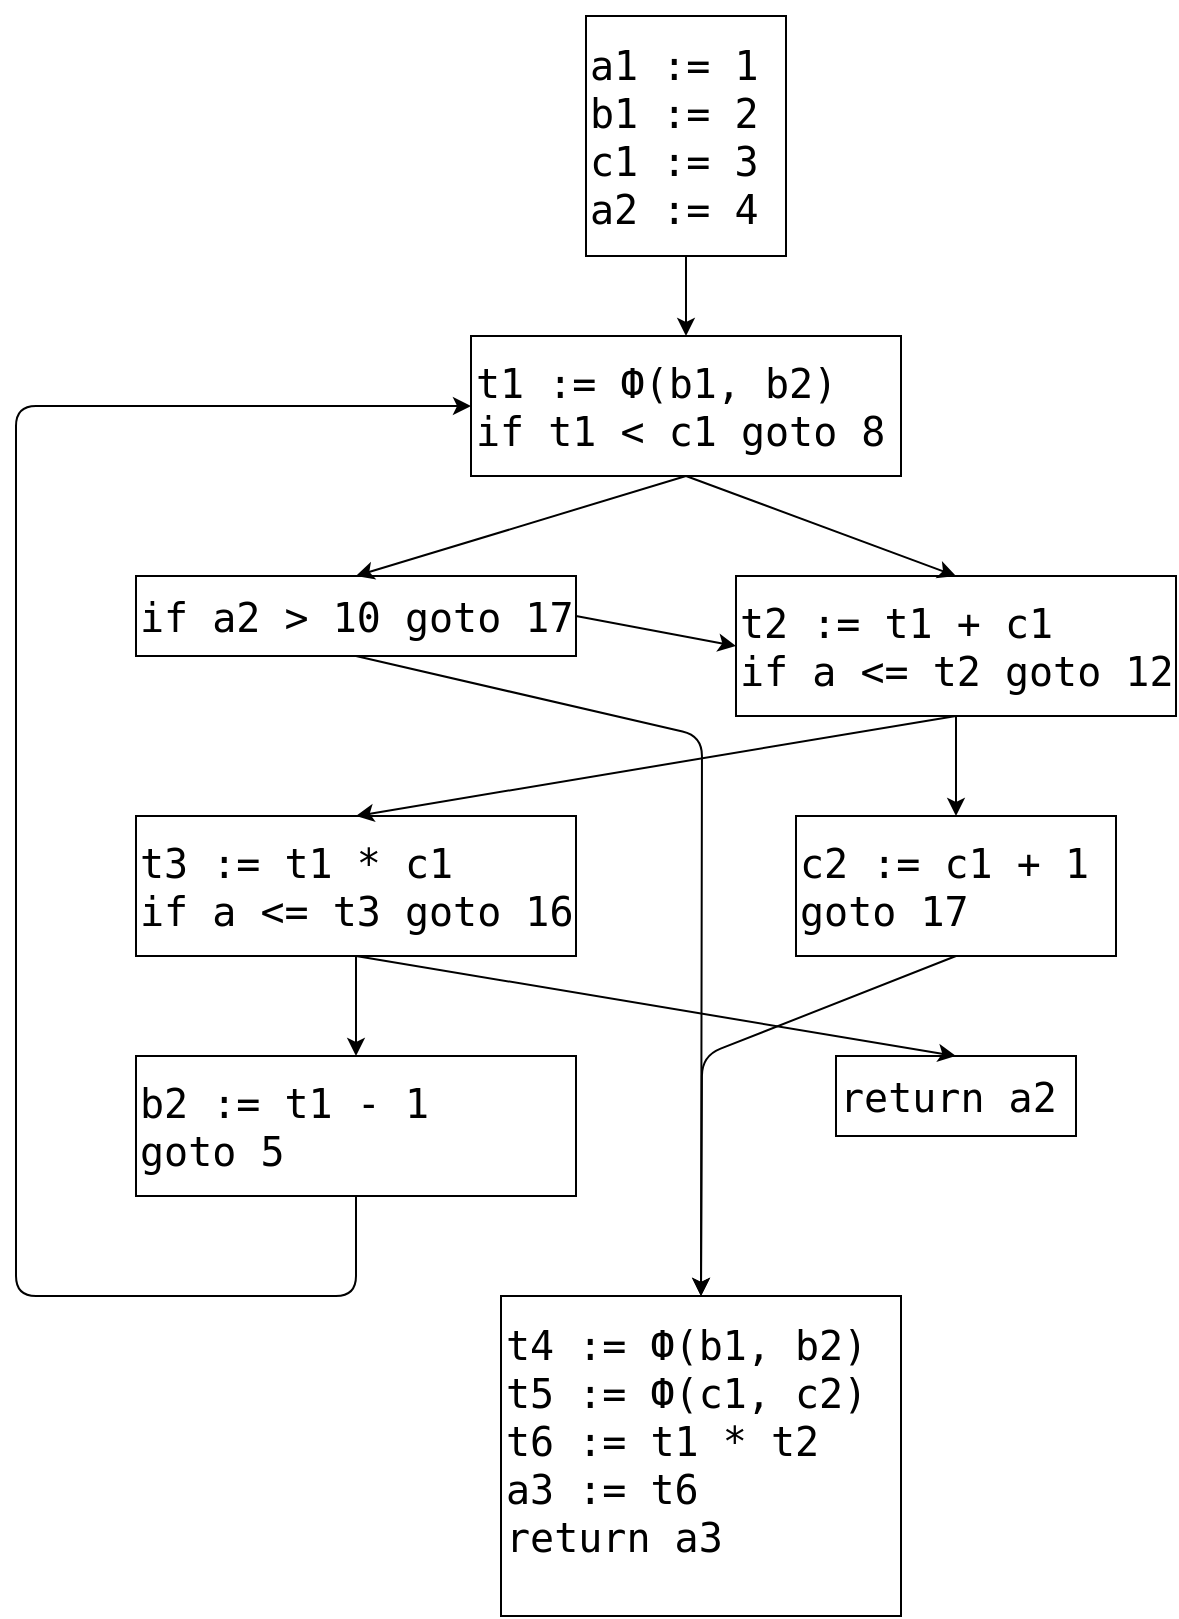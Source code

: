 <mxfile>
    <diagram id="FODs02XcvYlOAKHr3-xH" name="Graf">
        <mxGraphModel dx="1152" dy="987" grid="1" gridSize="10" guides="1" tooltips="1" connect="1" arrows="1" fold="1" page="1" pageScale="1" pageWidth="850" pageHeight="1100" math="0" shadow="0">
            <root>
                <mxCell id="0"/>
                <mxCell id="1" parent="0"/>
                <mxCell id="4" style="edgeStyle=none;html=1;entryX=0.5;entryY=0;entryDx=0;entryDy=0;fontSize=20;" edge="1" parent="1" source="2" target="3">
                    <mxGeometry relative="1" as="geometry"/>
                </mxCell>
                <mxCell id="2" value="&lt;pre style=&quot;font-size: 20px&quot;&gt;&lt;font style=&quot;font-size: 20px&quot;&gt;a1 := 1&lt;br&gt;&lt;/font&gt;&lt;font style=&quot;font-size: 20px&quot;&gt;b1 := 2&lt;br&gt;&lt;/font&gt;&lt;font style=&quot;font-size: 20px&quot;&gt;c1 := 3&lt;br&gt;&lt;/font&gt;&lt;font style=&quot;font-size: 20px&quot;&gt;a2 := 4&lt;/font&gt;&lt;/pre&gt;" style="rounded=0;whiteSpace=wrap;html=1;align=left;" parent="1" vertex="1">
                    <mxGeometry x="325" y="80" width="100" height="120" as="geometry"/>
                </mxCell>
                <mxCell id="3" value="&lt;pre&gt;&lt;span style=&quot;font-size: 20px&quot;&gt;t1 := Ф(b1, b2)&lt;br/&gt;if t1 &amp;lt; c1 goto 8&lt;/span&gt;&lt;/pre&gt;" style="rounded=0;whiteSpace=wrap;html=1;align=left;" vertex="1" parent="1">
                    <mxGeometry x="267.5" y="240" width="215" height="70" as="geometry"/>
                </mxCell>
                <mxCell id="21" style="edgeStyle=none;html=1;entryX=0.5;entryY=0;entryDx=0;entryDy=0;fontSize=20;" edge="1" parent="1" source="5" target="8">
                    <mxGeometry relative="1" as="geometry"/>
                </mxCell>
                <mxCell id="5" value="&lt;pre&gt;&lt;span style=&quot;font-size: 20px&quot;&gt;t2 := t1 + c1&lt;br/&gt;if a &amp;lt;= t2 goto 12&lt;/span&gt;&lt;br&gt;&lt;/pre&gt;" style="rounded=0;whiteSpace=wrap;html=1;align=left;" vertex="1" parent="1">
                    <mxGeometry x="400" y="360" width="220" height="70" as="geometry"/>
                </mxCell>
                <mxCell id="7" value="&lt;pre&gt;&lt;span style=&quot;font-size: 20px&quot;&gt;if a2 &amp;gt; 10 goto 17&lt;/span&gt;&lt;br&gt;&lt;/pre&gt;" style="rounded=0;whiteSpace=wrap;html=1;align=left;" vertex="1" parent="1">
                    <mxGeometry x="100" y="360" width="220" height="40" as="geometry"/>
                </mxCell>
                <mxCell id="8" value="&lt;pre&gt;&lt;span style=&quot;font-size: 20px&quot;&gt;c2 := c1 + 1&lt;br/&gt;goto 17&lt;/span&gt;&lt;/pre&gt;" style="rounded=0;whiteSpace=wrap;html=1;align=left;" vertex="1" parent="1">
                    <mxGeometry x="430" y="480" width="160" height="70" as="geometry"/>
                </mxCell>
                <mxCell id="22" style="edgeStyle=none;html=1;entryX=0.5;entryY=0;entryDx=0;entryDy=0;fontSize=20;" edge="1" parent="1" source="9" target="10">
                    <mxGeometry relative="1" as="geometry"/>
                </mxCell>
                <mxCell id="9" value="&lt;pre&gt;&lt;span style=&quot;font-size: 20px&quot;&gt;t3 := t1 * c1&lt;br/&gt;if a &amp;lt;= t3 goto 16&lt;/span&gt;&lt;/pre&gt;" style="rounded=0;whiteSpace=wrap;html=1;align=left;" vertex="1" parent="1">
                    <mxGeometry x="100" y="480" width="220" height="70" as="geometry"/>
                </mxCell>
                <mxCell id="10" value="&lt;pre&gt;&lt;span style=&quot;font-size: 20px&quot;&gt;b2 := t1 - 1&lt;br/&gt;goto 5&lt;/span&gt;&lt;/pre&gt;" style="rounded=0;whiteSpace=wrap;html=1;align=left;" vertex="1" parent="1">
                    <mxGeometry x="100" y="600" width="220" height="70" as="geometry"/>
                </mxCell>
                <mxCell id="11" value="&lt;pre&gt;&lt;span style=&quot;font-size: 20px&quot;&gt;return a2&lt;/span&gt;&lt;br&gt;&lt;/pre&gt;" style="rounded=0;whiteSpace=wrap;html=1;align=left;" vertex="1" parent="1">
                    <mxGeometry x="450" y="600" width="120" height="40" as="geometry"/>
                </mxCell>
                <mxCell id="12" value="&lt;pre&gt;&lt;span style=&quot;font-size: 20px&quot;&gt;t4 := Ф(b1, b2)&lt;br/&gt;t5 := Ф(c1, c2)&lt;br/&gt;t6 := t1 * t2&lt;br/&gt;a3 := t6&lt;br/&gt;return a3&lt;br/&gt;&lt;/span&gt;&lt;/pre&gt;&lt;div&gt;&lt;br&gt;&lt;/div&gt;" style="rounded=0;whiteSpace=wrap;html=1;align=left;" vertex="1" parent="1">
                    <mxGeometry x="282.5" y="720" width="200" height="160" as="geometry"/>
                </mxCell>
                <mxCell id="13" value="" style="endArrow=classic;html=1;fontSize=20;exitX=0.5;exitY=1;exitDx=0;exitDy=0;entryX=0.5;entryY=0;entryDx=0;entryDy=0;" edge="1" parent="1" source="3" target="5">
                    <mxGeometry width="50" height="50" relative="1" as="geometry">
                        <mxPoint x="90" y="260" as="sourcePoint"/>
                        <mxPoint x="610" y="250" as="targetPoint"/>
                    </mxGeometry>
                </mxCell>
                <mxCell id="17" value="" style="endArrow=classic;html=1;fontSize=20;exitX=0.5;exitY=1;exitDx=0;exitDy=0;entryX=0.5;entryY=0;entryDx=0;entryDy=0;" edge="1" parent="1" source="3" target="7">
                    <mxGeometry width="50" height="50" relative="1" as="geometry">
                        <mxPoint x="100" y="290" as="sourcePoint"/>
                        <mxPoint x="150" y="240" as="targetPoint"/>
                    </mxGeometry>
                </mxCell>
                <mxCell id="18" value="" style="endArrow=classic;html=1;fontSize=20;exitX=0.5;exitY=1;exitDx=0;exitDy=0;entryX=0.5;entryY=0;entryDx=0;entryDy=0;" edge="1" parent="1" source="7" target="12">
                    <mxGeometry width="50" height="50" relative="1" as="geometry">
                        <mxPoint x="-30" y="470" as="sourcePoint"/>
                        <mxPoint x="20" y="420" as="targetPoint"/>
                        <Array as="points">
                            <mxPoint x="383" y="440"/>
                        </Array>
                    </mxGeometry>
                </mxCell>
                <mxCell id="20" value="" style="endArrow=classic;html=1;fontSize=20;exitX=0.5;exitY=1;exitDx=0;exitDy=0;entryX=0.5;entryY=0;entryDx=0;entryDy=0;" edge="1" parent="1" source="5" target="9">
                    <mxGeometry width="50" height="50" relative="1" as="geometry">
                        <mxPoint x="40" y="470" as="sourcePoint"/>
                        <mxPoint x="90" y="420" as="targetPoint"/>
                    </mxGeometry>
                </mxCell>
                <mxCell id="23" value="" style="endArrow=classic;html=1;fontSize=20;exitX=0.5;exitY=1;exitDx=0;exitDy=0;entryX=0.5;entryY=0;entryDx=0;entryDy=0;" edge="1" parent="1" source="9" target="11">
                    <mxGeometry width="50" height="50" relative="1" as="geometry">
                        <mxPoint x="-20" y="620" as="sourcePoint"/>
                        <mxPoint x="30" y="570" as="targetPoint"/>
                    </mxGeometry>
                </mxCell>
                <mxCell id="24" value="" style="endArrow=classic;html=1;fontSize=20;exitX=0.5;exitY=1;exitDx=0;exitDy=0;entryX=0;entryY=0.5;entryDx=0;entryDy=0;" edge="1" parent="1" source="10" target="3">
                    <mxGeometry width="50" height="50" relative="1" as="geometry">
                        <mxPoint x="110" y="810" as="sourcePoint"/>
                        <mxPoint x="160" y="760" as="targetPoint"/>
                        <Array as="points">
                            <mxPoint x="210" y="720"/>
                            <mxPoint x="40" y="720"/>
                            <mxPoint x="40" y="275"/>
                        </Array>
                    </mxGeometry>
                </mxCell>
                <mxCell id="25" value="" style="endArrow=classic;html=1;fontSize=20;exitX=0.5;exitY=1;exitDx=0;exitDy=0;entryX=0.5;entryY=0;entryDx=0;entryDy=0;" edge="1" parent="1" source="8" target="12">
                    <mxGeometry width="50" height="50" relative="1" as="geometry">
                        <mxPoint x="570" y="710" as="sourcePoint"/>
                        <mxPoint x="620" y="660" as="targetPoint"/>
                        <Array as="points">
                            <mxPoint x="383" y="600"/>
                        </Array>
                    </mxGeometry>
                </mxCell>
                <mxCell id="26" value="" style="endArrow=classic;html=1;fontSize=20;exitX=1;exitY=0.5;exitDx=0;exitDy=0;entryX=0;entryY=0.5;entryDx=0;entryDy=0;" edge="1" parent="1" source="7" target="5">
                    <mxGeometry width="50" height="50" relative="1" as="geometry">
                        <mxPoint x="90" y="230" as="sourcePoint"/>
                        <mxPoint x="140" y="180" as="targetPoint"/>
                    </mxGeometry>
                </mxCell>
            </root>
        </mxGraphModel>
    </diagram>
</mxfile>
